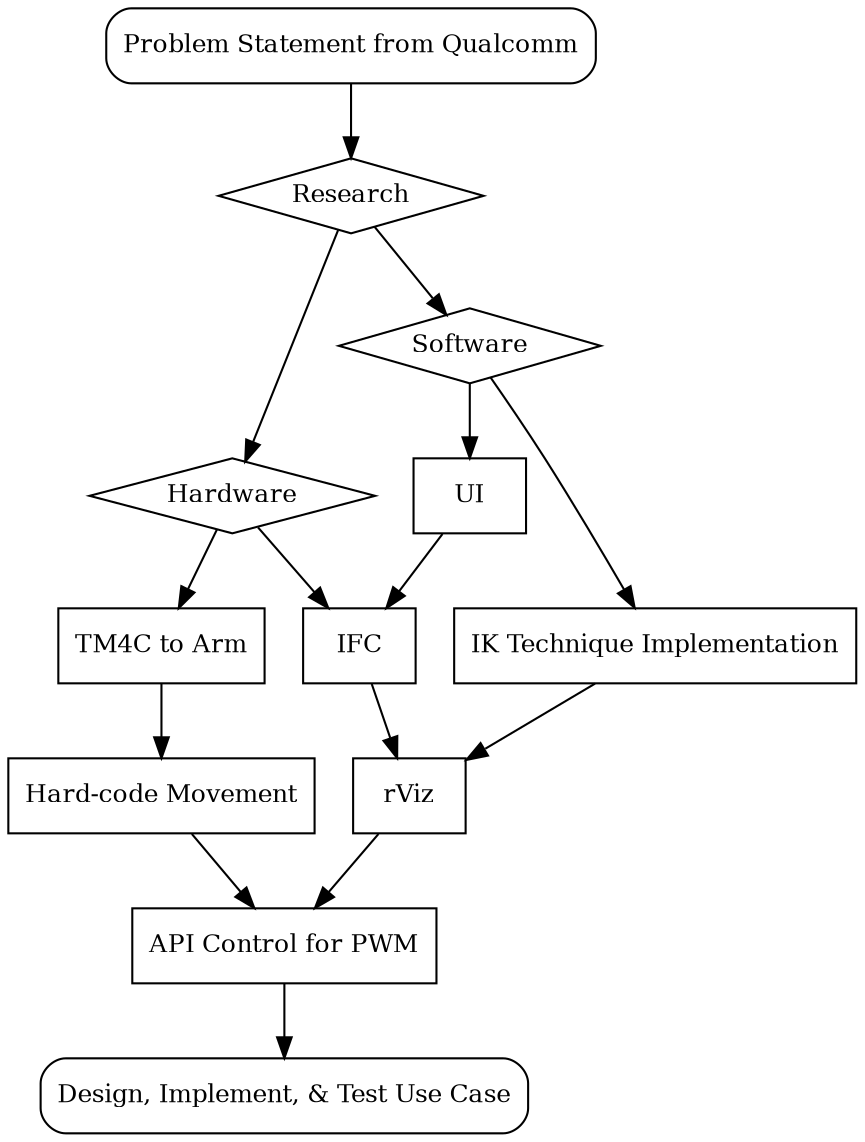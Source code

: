 digraph project_flowchart {

        graph [dpi=900]
        node [fontsize=12]
        concentrate=true

        node [shape=diamond] {
             research [label="Research"]
             hardware [label="Hardware"]
             software [label="Software"]
             }
             
        node [shape=box] {
             start    [label="Problem Statement from Qualcomm", style=rounded]
             titoarm  [label="TM4C to Arm"]
             ifc      [label="IFC"]
             ui       [label="UI"]
             ik       [label="IK Technique Implementation"]
             rviz     [label="rViz"]
             hardcode [label="Hard-code Movement"]
             api      [label="API Control for PWM"]
             finish   [label="Design, Implement, & Test Use Case", style=rounded]
             }
             
        start -> research -> {hardware, software}

        hardware -> {titoarm, ifc}
        titoarm -> hardcode -> api

        software -> {ik, ui}
        ik -> rviz
        ui -> ifc -> rviz -> api -> finish

}